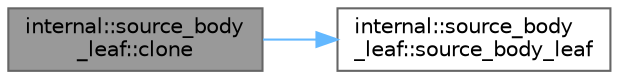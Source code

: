 digraph "internal::source_body_leaf::clone"
{
 // LATEX_PDF_SIZE
  bgcolor="transparent";
  edge [fontname=Helvetica,fontsize=10,labelfontname=Helvetica,labelfontsize=10];
  node [fontname=Helvetica,fontsize=10,shape=box,height=0.2,width=0.4];
  rankdir="LR";
  Node1 [id="Node000001",label="internal::source_body\l_leaf::clone",height=0.2,width=0.4,color="gray40", fillcolor="grey60", style="filled", fontcolor="black",tooltip=" "];
  Node1 -> Node2 [id="edge1_Node000001_Node000002",color="steelblue1",style="solid",tooltip=" "];
  Node2 [id="Node000002",label="internal::source_body\l_leaf::source_body_leaf",height=0.2,width=0.4,color="grey40", fillcolor="white", style="filled",URL="$classinternal_1_1source__body__leaf.html#a6f59c636e24355f254c98900937e6cea",tooltip=" "];
}
